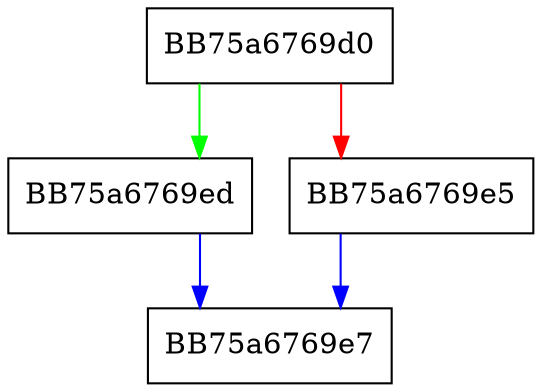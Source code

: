 digraph IsMine {
  node [shape="box"];
  graph [splines=ortho];
  BB75a6769d0 -> BB75a6769ed [color="green"];
  BB75a6769d0 -> BB75a6769e5 [color="red"];
  BB75a6769e5 -> BB75a6769e7 [color="blue"];
  BB75a6769ed -> BB75a6769e7 [color="blue"];
}